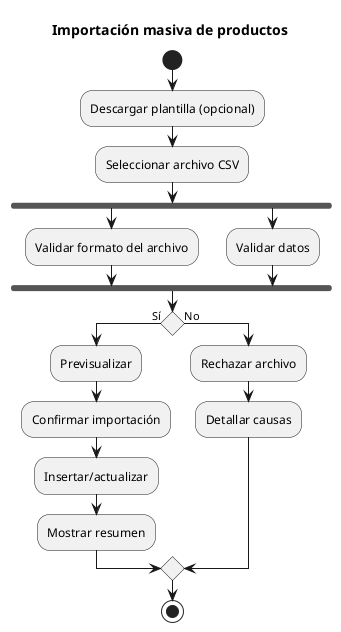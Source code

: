 @startuml CU09_ImportacionMasiva_Simple
title: Importación masiva de productos

|Usuario|
start

:Descargar plantilla (opcional);

:Seleccionar archivo CSV;

fork
    :Validar formato del archivo;
fork again
    :Validar datos;
end fork

if () then (Sí)
    :Previsualizar;

    :Confirmar importación;

    :Insertar/actualizar;

    :Mostrar resumen;
else (No)
    :Rechazar archivo;
    :Detallar causas;
endif

stop
@enduml
